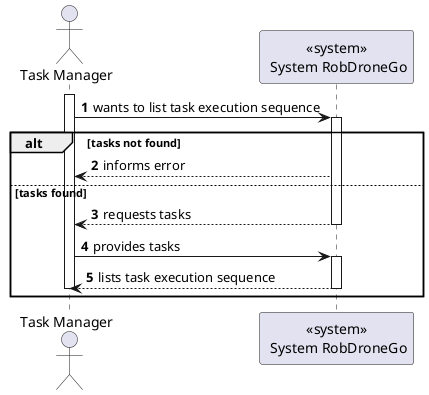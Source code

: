 @startuml
autonumber

actor "Task Manager" as usr

participant "<<system>>\n System RobDroneGo" as sys

activate usr
    usr -> sys : wants to list task execution sequence
    activate sys
alt tasks not found
        sys --> usr : informs error
else tasks found
        sys --> usr : requests tasks
    deactivate sys

    usr -> sys : provides tasks

    activate sys
        sys --> usr : lists task execution sequence
    deactivate sys
deactivate usr

end
@enduml
